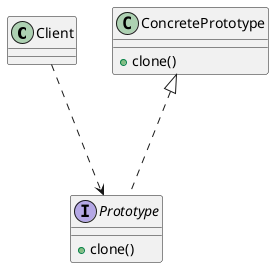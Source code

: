 @startuml

class Client
interface Prototype{
    +clone()
}
class ConcretePrototype{
    +clone()
}

Client ..->Prototype
ConcretePrototype <|... Prototype


@enduml